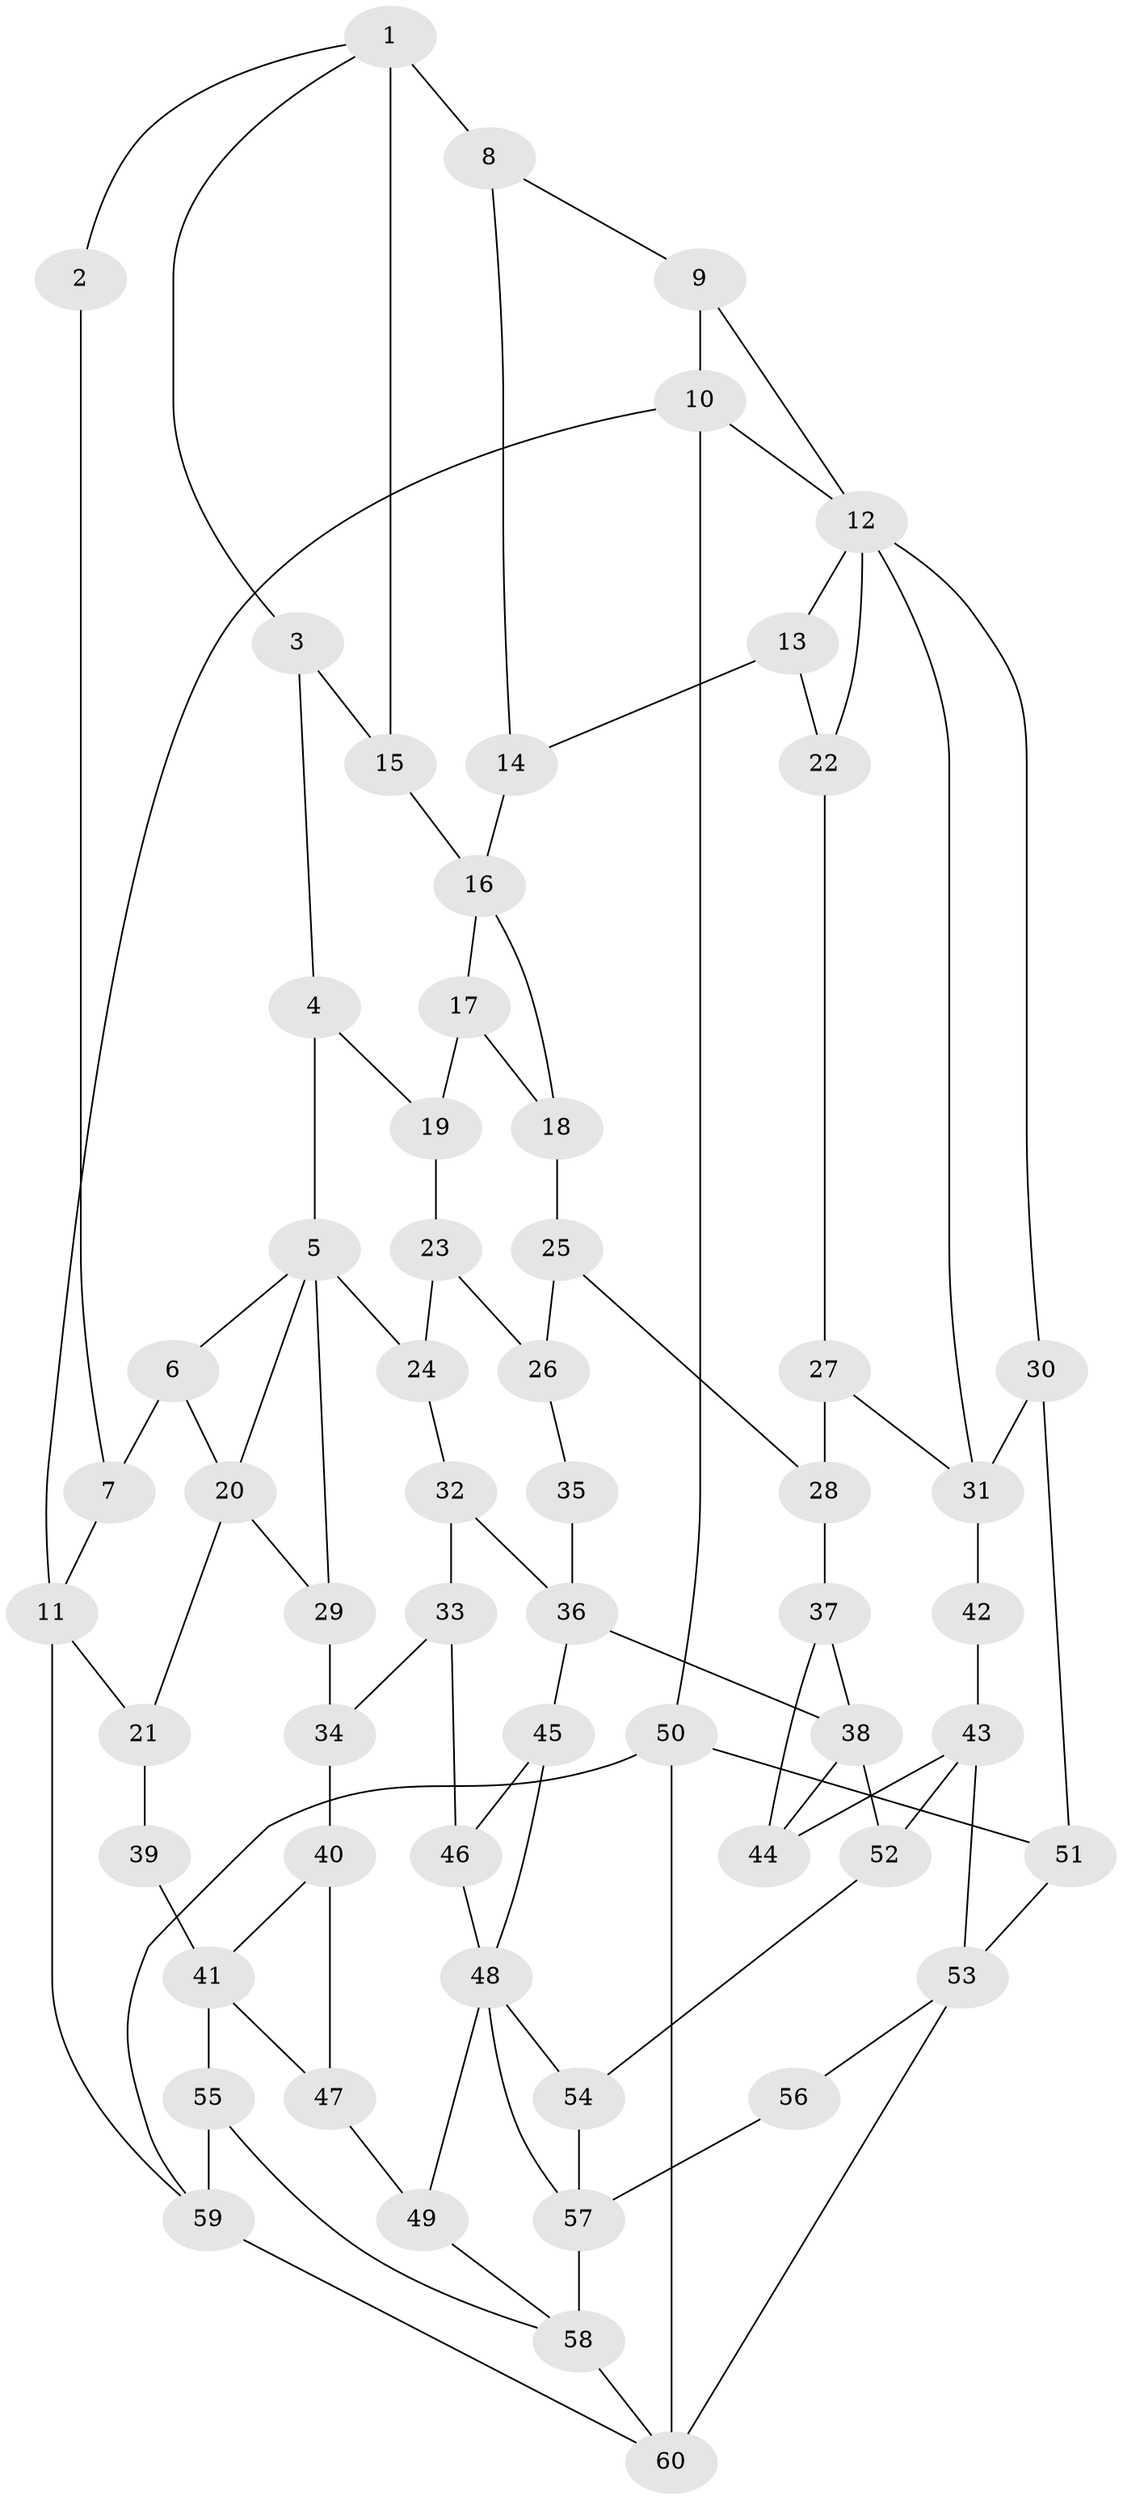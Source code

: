 // original degree distribution, {3: 0.025210084033613446, 5: 0.4957983193277311, 4: 0.24369747899159663, 6: 0.23529411764705882}
// Generated by graph-tools (version 1.1) at 2025/38/03/09/25 02:38:25]
// undirected, 60 vertices, 99 edges
graph export_dot {
graph [start="1"]
  node [color=gray90,style=filled];
  1;
  2;
  3;
  4;
  5;
  6;
  7;
  8;
  9;
  10;
  11;
  12;
  13;
  14;
  15;
  16;
  17;
  18;
  19;
  20;
  21;
  22;
  23;
  24;
  25;
  26;
  27;
  28;
  29;
  30;
  31;
  32;
  33;
  34;
  35;
  36;
  37;
  38;
  39;
  40;
  41;
  42;
  43;
  44;
  45;
  46;
  47;
  48;
  49;
  50;
  51;
  52;
  53;
  54;
  55;
  56;
  57;
  58;
  59;
  60;
  1 -- 2 [weight=1.0];
  1 -- 3 [weight=1.0];
  1 -- 8 [weight=2.0];
  1 -- 15 [weight=1.0];
  2 -- 7 [weight=1.0];
  3 -- 4 [weight=1.0];
  3 -- 15 [weight=1.0];
  4 -- 5 [weight=1.0];
  4 -- 19 [weight=1.0];
  5 -- 6 [weight=1.0];
  5 -- 20 [weight=1.0];
  5 -- 24 [weight=1.0];
  5 -- 29 [weight=2.0];
  6 -- 7 [weight=1.0];
  6 -- 20 [weight=2.0];
  7 -- 11 [weight=1.0];
  8 -- 9 [weight=1.0];
  8 -- 14 [weight=1.0];
  9 -- 10 [weight=1.0];
  9 -- 12 [weight=1.0];
  10 -- 11 [weight=1.0];
  10 -- 12 [weight=1.0];
  10 -- 50 [weight=1.0];
  11 -- 21 [weight=1.0];
  11 -- 59 [weight=1.0];
  12 -- 13 [weight=1.0];
  12 -- 22 [weight=1.0];
  12 -- 30 [weight=1.0];
  12 -- 31 [weight=1.0];
  13 -- 14 [weight=1.0];
  13 -- 22 [weight=1.0];
  14 -- 16 [weight=1.0];
  15 -- 16 [weight=1.0];
  16 -- 17 [weight=1.0];
  16 -- 18 [weight=1.0];
  17 -- 18 [weight=1.0];
  17 -- 19 [weight=1.0];
  18 -- 25 [weight=1.0];
  19 -- 23 [weight=1.0];
  20 -- 21 [weight=2.0];
  20 -- 29 [weight=1.0];
  21 -- 39 [weight=2.0];
  22 -- 27 [weight=1.0];
  23 -- 24 [weight=1.0];
  23 -- 26 [weight=1.0];
  24 -- 32 [weight=1.0];
  25 -- 26 [weight=1.0];
  25 -- 28 [weight=1.0];
  26 -- 35 [weight=1.0];
  27 -- 28 [weight=1.0];
  27 -- 31 [weight=1.0];
  28 -- 37 [weight=1.0];
  29 -- 34 [weight=1.0];
  30 -- 31 [weight=2.0];
  30 -- 51 [weight=1.0];
  31 -- 42 [weight=2.0];
  32 -- 33 [weight=1.0];
  32 -- 36 [weight=1.0];
  33 -- 34 [weight=1.0];
  33 -- 46 [weight=1.0];
  34 -- 40 [weight=1.0];
  35 -- 36 [weight=2.0];
  36 -- 38 [weight=2.0];
  36 -- 45 [weight=1.0];
  37 -- 38 [weight=1.0];
  37 -- 44 [weight=1.0];
  38 -- 44 [weight=1.0];
  38 -- 52 [weight=2.0];
  39 -- 41 [weight=2.0];
  40 -- 41 [weight=1.0];
  40 -- 47 [weight=1.0];
  41 -- 47 [weight=1.0];
  41 -- 55 [weight=2.0];
  42 -- 43 [weight=2.0];
  43 -- 44 [weight=1.0];
  43 -- 52 [weight=1.0];
  43 -- 53 [weight=2.0];
  45 -- 46 [weight=1.0];
  45 -- 48 [weight=1.0];
  46 -- 48 [weight=1.0];
  47 -- 49 [weight=1.0];
  48 -- 49 [weight=1.0];
  48 -- 54 [weight=1.0];
  48 -- 57 [weight=1.0];
  49 -- 58 [weight=1.0];
  50 -- 51 [weight=2.0];
  50 -- 59 [weight=1.0];
  50 -- 60 [weight=2.0];
  51 -- 53 [weight=1.0];
  52 -- 54 [weight=1.0];
  53 -- 56 [weight=2.0];
  53 -- 60 [weight=1.0];
  54 -- 57 [weight=1.0];
  55 -- 58 [weight=1.0];
  55 -- 59 [weight=2.0];
  56 -- 57 [weight=2.0];
  57 -- 58 [weight=2.0];
  58 -- 60 [weight=1.0];
  59 -- 60 [weight=1.0];
}
